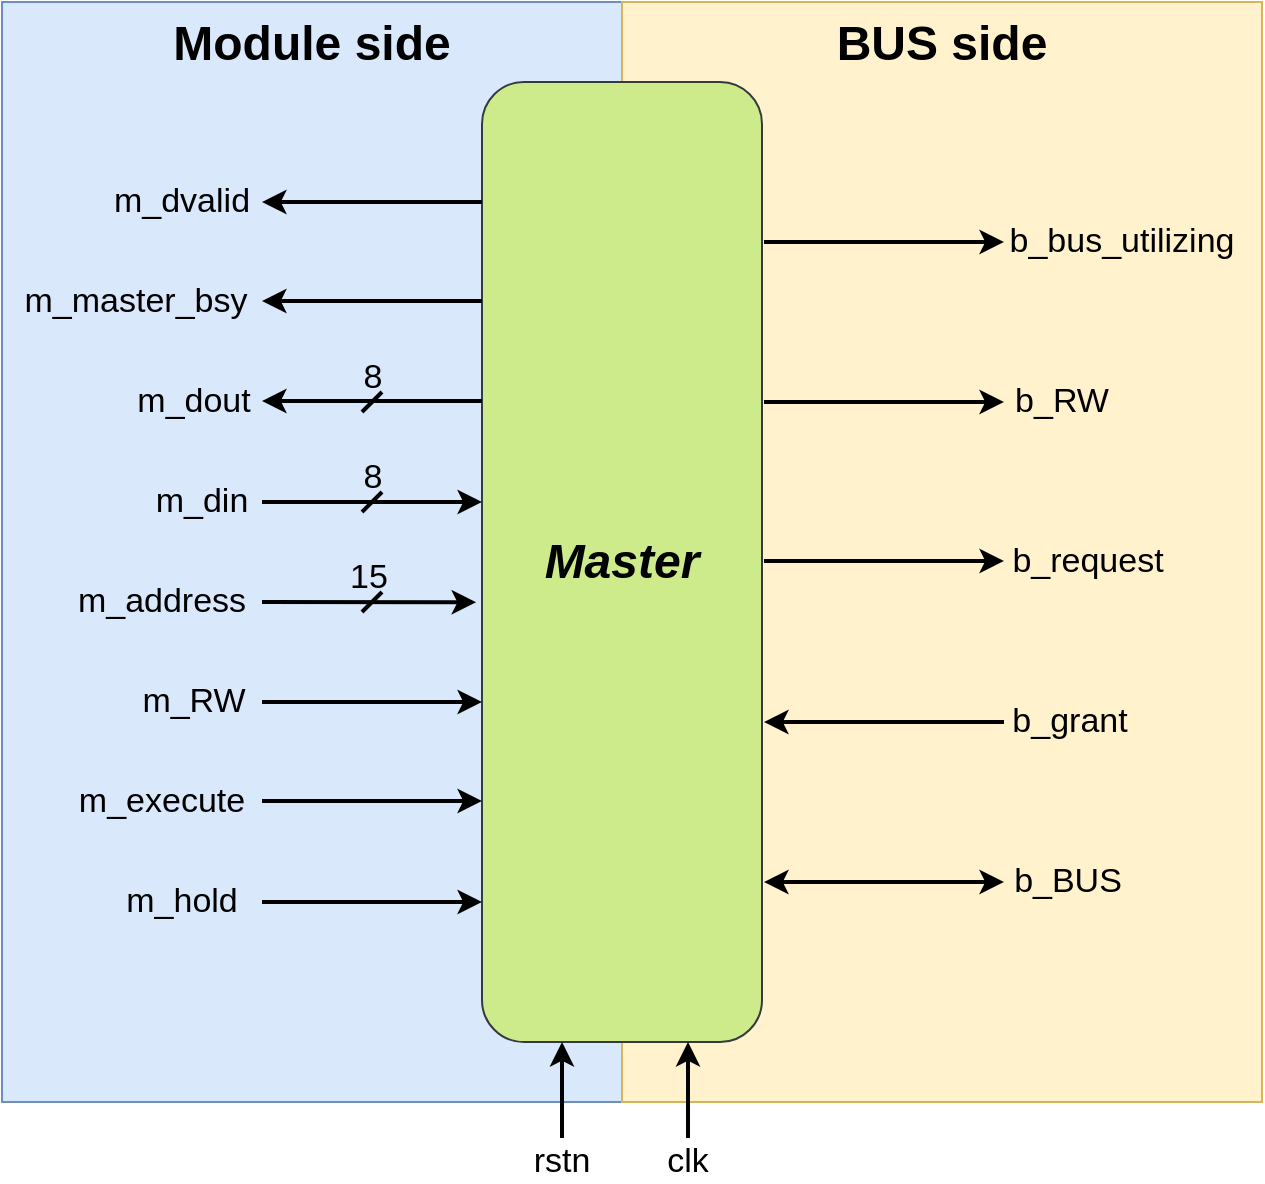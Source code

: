 <mxfile version="10.7.5" type="device"><diagram id="DUZ_QGNipGgyK_dVrh2l" name="Page-1"><mxGraphModel dx="1188" dy="679" grid="1" gridSize="10" guides="1" tooltips="1" connect="1" arrows="1" fold="1" page="1" pageScale="1" pageWidth="827" pageHeight="1169" math="0" shadow="0"><root><mxCell id="0"/><mxCell id="1" parent="0"/><mxCell id="Znl2hB2kprxaH_jdZHyx-37" value="Module side" style="rounded=0;whiteSpace=wrap;html=1;strokeColor=#6c8ebf;fontSize=24;fillColor=#dae8fc;verticalAlign=top;fontStyle=1" vertex="1" parent="1"><mxGeometry x="70" y="160" width="310" height="550" as="geometry"/></mxCell><mxCell id="Znl2hB2kprxaH_jdZHyx-38" value="BUS side" style="rounded=0;whiteSpace=wrap;html=1;strokeColor=#d6b656;fontSize=24;fillColor=#fff2cc;verticalAlign=top;fontStyle=1" vertex="1" parent="1"><mxGeometry x="380" y="160" width="320" height="550" as="geometry"/></mxCell><mxCell id="Znl2hB2kprxaH_jdZHyx-1" value="&lt;i&gt;&lt;b&gt;&lt;font style=&quot;font-size: 24px&quot;&gt;Master&lt;/font&gt;&lt;/b&gt;&lt;/i&gt;" style="rounded=1;whiteSpace=wrap;html=1;fillColor=#cdeb8b;strokeColor=#36393d;" vertex="1" parent="1"><mxGeometry x="310" y="200" width="140" height="480" as="geometry"/></mxCell><mxCell id="Znl2hB2kprxaH_jdZHyx-3" value="" style="endArrow=classic;html=1;exitX=1;exitY=0.5;exitDx=0;exitDy=0;strokeWidth=2;" edge="1" parent="1"><mxGeometry width="50" height="50" relative="1" as="geometry"><mxPoint x="451" y="360" as="sourcePoint"/><mxPoint x="571" y="360" as="targetPoint"/></mxGeometry></mxCell><mxCell id="Znl2hB2kprxaH_jdZHyx-4" value="" style="endArrow=classic;html=1;exitX=1;exitY=0.5;exitDx=0;exitDy=0;strokeWidth=2;" edge="1" parent="1"><mxGeometry width="50" height="50" relative="1" as="geometry"><mxPoint x="451" y="280" as="sourcePoint"/><mxPoint x="571" y="280" as="targetPoint"/></mxGeometry></mxCell><mxCell id="Znl2hB2kprxaH_jdZHyx-5" value="" style="endArrow=classic;html=1;exitX=1;exitY=0.5;exitDx=0;exitDy=0;strokeWidth=2;" edge="1" parent="1"><mxGeometry width="50" height="50" relative="1" as="geometry"><mxPoint x="451" y="439.5" as="sourcePoint"/><mxPoint x="571" y="439.5" as="targetPoint"/></mxGeometry></mxCell><mxCell id="Znl2hB2kprxaH_jdZHyx-6" value="" style="endArrow=classic;html=1;exitX=1;exitY=0.5;exitDx=0;exitDy=0;strokeWidth=2;" edge="1" parent="1"><mxGeometry width="50" height="50" relative="1" as="geometry"><mxPoint x="571" y="520" as="sourcePoint"/><mxPoint x="451" y="520" as="targetPoint"/></mxGeometry></mxCell><mxCell id="Znl2hB2kprxaH_jdZHyx-7" value="" style="endArrow=classic;html=1;exitX=1;exitY=0.5;exitDx=0;exitDy=0;startArrow=classic;startFill=1;strokeWidth=2;" edge="1" parent="1"><mxGeometry width="50" height="50" relative="1" as="geometry"><mxPoint x="571" y="600" as="sourcePoint"/><mxPoint x="451" y="600" as="targetPoint"/></mxGeometry></mxCell><mxCell id="Znl2hB2kprxaH_jdZHyx-9" value="&lt;font style=&quot;font-size: 17px&quot;&gt;15&lt;/font&gt;" style="endArrow=classic;html=1;entryX=-0.021;entryY=0.542;entryDx=0;entryDy=0;strokeWidth=2;entryPerimeter=0;labelBackgroundColor=none;verticalAlign=bottom;" edge="1" parent="1" target="Znl2hB2kprxaH_jdZHyx-1"><mxGeometry width="50" height="50" relative="1" as="geometry"><mxPoint x="200" y="460" as="sourcePoint"/><mxPoint x="220" y="490" as="targetPoint"/></mxGeometry></mxCell><mxCell id="Znl2hB2kprxaH_jdZHyx-10" value="" style="endArrow=classic;html=1;exitX=0;exitY=0.5;exitDx=0;exitDy=0;strokeWidth=2;" edge="1" parent="1"><mxGeometry width="50" height="50" relative="1" as="geometry"><mxPoint x="200" y="510" as="sourcePoint"/><mxPoint x="310" y="510" as="targetPoint"/></mxGeometry></mxCell><mxCell id="Znl2hB2kprxaH_jdZHyx-11" value="" style="endArrow=classic;html=1;exitX=0;exitY=0.5;exitDx=0;exitDy=0;strokeWidth=2;" edge="1" parent="1"><mxGeometry width="50" height="50" relative="1" as="geometry"><mxPoint x="200" y="559.5" as="sourcePoint"/><mxPoint x="310" y="559.5" as="targetPoint"/></mxGeometry></mxCell><mxCell id="Znl2hB2kprxaH_jdZHyx-12" value="" style="endArrow=classic;html=1;exitX=0;exitY=0.5;exitDx=0;exitDy=0;strokeWidth=2;" edge="1" parent="1"><mxGeometry width="50" height="50" relative="1" as="geometry"><mxPoint x="200" y="610" as="sourcePoint"/><mxPoint x="310" y="610" as="targetPoint"/></mxGeometry></mxCell><mxCell id="Znl2hB2kprxaH_jdZHyx-13" value="&lt;span style=&quot;&quot;&gt;&lt;font style=&quot;font-size: 17px&quot;&gt;8&lt;/font&gt;&lt;/span&gt;" style="endArrow=classic;html=1;exitX=0;exitY=0.5;exitDx=0;exitDy=0;strokeWidth=2;verticalAlign=bottom;labelBackgroundColor=none;" edge="1" parent="1"><mxGeometry width="50" height="50" relative="1" as="geometry"><mxPoint x="200" y="410" as="sourcePoint"/><mxPoint x="310" y="410" as="targetPoint"/></mxGeometry></mxCell><mxCell id="Znl2hB2kprxaH_jdZHyx-14" value="&lt;font style=&quot;font-size: 17px&quot;&gt;8&lt;/font&gt;" style="endArrow=classic;html=1;exitX=0;exitY=0.5;exitDx=0;exitDy=0;strokeWidth=2;verticalAlign=bottom;labelBackgroundColor=none;" edge="1" parent="1"><mxGeometry width="50" height="50" relative="1" as="geometry"><mxPoint x="310" y="359.5" as="sourcePoint"/><mxPoint x="200" y="359.5" as="targetPoint"/></mxGeometry></mxCell><mxCell id="Znl2hB2kprxaH_jdZHyx-15" value="" style="endArrow=classic;html=1;exitX=0;exitY=0.5;exitDx=0;exitDy=0;strokeWidth=2;" edge="1" parent="1"><mxGeometry width="50" height="50" relative="1" as="geometry"><mxPoint x="310" y="309.5" as="sourcePoint"/><mxPoint x="200" y="309.5" as="targetPoint"/></mxGeometry></mxCell><mxCell id="Znl2hB2kprxaH_jdZHyx-17" value="" style="endArrow=classic;html=1;entryX=0.365;entryY=1.004;entryDx=0;entryDy=0;entryPerimeter=0;strokeWidth=2;" edge="1" parent="1"><mxGeometry width="50" height="50" relative="1" as="geometry"><mxPoint x="413" y="728" as="sourcePoint"/><mxPoint x="413" y="680" as="targetPoint"/></mxGeometry></mxCell><mxCell id="Znl2hB2kprxaH_jdZHyx-18" value="" style="endArrow=classic;html=1;entryX=0.365;entryY=1.004;entryDx=0;entryDy=0;entryPerimeter=0;strokeWidth=2;" edge="1" parent="1"><mxGeometry width="50" height="50" relative="1" as="geometry"><mxPoint x="350" y="728" as="sourcePoint"/><mxPoint x="350" y="680" as="targetPoint"/></mxGeometry></mxCell><mxCell id="Znl2hB2kprxaH_jdZHyx-19" value="&lt;font style=&quot;font-size: 17px&quot;&gt;rstn&lt;/font&gt;" style="text;html=1;strokeColor=none;fillColor=none;align=center;verticalAlign=middle;whiteSpace=wrap;rounded=0;" vertex="1" parent="1"><mxGeometry x="330" y="730" width="40" height="20" as="geometry"/></mxCell><mxCell id="Znl2hB2kprxaH_jdZHyx-20" value="&lt;font style=&quot;font-size: 17px&quot;&gt;clk&lt;/font&gt;" style="text;html=1;strokeColor=none;fillColor=none;align=center;verticalAlign=middle;whiteSpace=wrap;rounded=0;" vertex="1" parent="1"><mxGeometry x="393" y="730" width="40" height="20" as="geometry"/></mxCell><mxCell id="Znl2hB2kprxaH_jdZHyx-21" value="m_execute" style="text;html=1;strokeColor=none;fillColor=none;align=center;verticalAlign=middle;whiteSpace=wrap;rounded=0;fontSize=17;" vertex="1" parent="1"><mxGeometry x="130" y="550" width="40" height="20" as="geometry"/></mxCell><mxCell id="Znl2hB2kprxaH_jdZHyx-22" value="b_bus_utilizing" style="text;html=1;strokeColor=none;fillColor=none;align=center;verticalAlign=middle;whiteSpace=wrap;rounded=0;fontSize=17;" vertex="1" parent="1"><mxGeometry x="610" y="270" width="40" height="20" as="geometry"/></mxCell><mxCell id="Znl2hB2kprxaH_jdZHyx-24" value="&lt;font style=&quot;font-size: 17px&quot;&gt;b_BUS&lt;/font&gt;" style="text;html=1;strokeColor=none;fillColor=none;align=center;verticalAlign=middle;whiteSpace=wrap;rounded=0;" vertex="1" parent="1"><mxGeometry x="583" y="590" width="40" height="20" as="geometry"/></mxCell><mxCell id="Znl2hB2kprxaH_jdZHyx-25" value="m_hold" style="text;html=1;strokeColor=none;fillColor=none;align=center;verticalAlign=middle;whiteSpace=wrap;rounded=0;fontSize=17;" vertex="1" parent="1"><mxGeometry x="140" y="600" width="40" height="20" as="geometry"/></mxCell><mxCell id="Znl2hB2kprxaH_jdZHyx-26" value="b_request" style="text;html=1;strokeColor=none;fillColor=none;align=center;verticalAlign=middle;whiteSpace=wrap;rounded=0;fontSize=17;" vertex="1" parent="1"><mxGeometry x="593" y="430" width="40" height="20" as="geometry"/></mxCell><mxCell id="Znl2hB2kprxaH_jdZHyx-27" value="b_RW" style="text;html=1;strokeColor=none;fillColor=none;align=center;verticalAlign=middle;whiteSpace=wrap;rounded=0;fontSize=17;" vertex="1" parent="1"><mxGeometry x="580" y="350" width="40" height="20" as="geometry"/></mxCell><mxCell id="Znl2hB2kprxaH_jdZHyx-28" value="&lt;font style=&quot;font-size: 17px&quot;&gt;b_grant&lt;/font&gt;" style="text;html=1;strokeColor=none;fillColor=none;align=center;verticalAlign=middle;whiteSpace=wrap;rounded=0;" vertex="1" parent="1"><mxGeometry x="584" y="510" width="40" height="20" as="geometry"/></mxCell><mxCell id="Znl2hB2kprxaH_jdZHyx-29" value="m_RW" style="text;html=1;strokeColor=none;fillColor=none;align=center;verticalAlign=middle;whiteSpace=wrap;rounded=0;fontSize=17;" vertex="1" parent="1"><mxGeometry x="146" y="500" width="40" height="20" as="geometry"/></mxCell><mxCell id="Znl2hB2kprxaH_jdZHyx-30" value="m_dout" style="text;html=1;strokeColor=none;fillColor=none;align=center;verticalAlign=middle;whiteSpace=wrap;rounded=0;fontSize=17;" vertex="1" parent="1"><mxGeometry x="146" y="350" width="40" height="20" as="geometry"/></mxCell><mxCell id="Znl2hB2kprxaH_jdZHyx-31" value="m_din" style="text;html=1;strokeColor=none;fillColor=none;align=center;verticalAlign=middle;whiteSpace=wrap;rounded=0;fontSize=17;" vertex="1" parent="1"><mxGeometry x="150" y="400" width="40" height="20" as="geometry"/></mxCell><mxCell id="Znl2hB2kprxaH_jdZHyx-32" value="m_address" style="text;html=1;strokeColor=none;fillColor=none;align=center;verticalAlign=middle;whiteSpace=wrap;rounded=0;fontSize=17;" vertex="1" parent="1"><mxGeometry x="130" y="450" width="40" height="20" as="geometry"/></mxCell><mxCell id="Znl2hB2kprxaH_jdZHyx-33" value="m_dvalid" style="text;html=1;strokeColor=none;fillColor=none;align=center;verticalAlign=middle;whiteSpace=wrap;rounded=0;fontSize=17;" vertex="1" parent="1"><mxGeometry x="140" y="250" width="40" height="20" as="geometry"/></mxCell><mxCell id="Znl2hB2kprxaH_jdZHyx-34" value="m_master_bsy" style="text;html=1;strokeColor=none;fillColor=none;align=center;verticalAlign=middle;whiteSpace=wrap;rounded=0;fontSize=17;" vertex="1" parent="1"><mxGeometry x="117" y="300" width="40" height="20" as="geometry"/></mxCell><mxCell id="Znl2hB2kprxaH_jdZHyx-35" value="" style="endArrow=classic;html=1;exitX=0;exitY=0.5;exitDx=0;exitDy=0;strokeWidth=2;" edge="1" parent="1"><mxGeometry width="50" height="50" relative="1" as="geometry"><mxPoint x="310" y="260" as="sourcePoint"/><mxPoint x="200" y="260" as="targetPoint"/></mxGeometry></mxCell><mxCell id="Znl2hB2kprxaH_jdZHyx-39" value="" style="endArrow=none;html=1;labelBackgroundColor=none;strokeWidth=2;fontSize=24;" edge="1" parent="1"><mxGeometry width="50" height="50" relative="1" as="geometry"><mxPoint x="250" y="365" as="sourcePoint"/><mxPoint x="260" y="355" as="targetPoint"/></mxGeometry></mxCell><mxCell id="Znl2hB2kprxaH_jdZHyx-40" value="" style="endArrow=none;html=1;labelBackgroundColor=none;strokeWidth=2;fontSize=24;" edge="1" parent="1"><mxGeometry width="50" height="50" relative="1" as="geometry"><mxPoint x="250" y="465" as="sourcePoint"/><mxPoint x="260" y="455" as="targetPoint"/></mxGeometry></mxCell><mxCell id="Znl2hB2kprxaH_jdZHyx-41" value="" style="endArrow=none;html=1;labelBackgroundColor=none;strokeWidth=2;fontSize=24;" edge="1" parent="1"><mxGeometry width="50" height="50" relative="1" as="geometry"><mxPoint x="250" y="415" as="sourcePoint"/><mxPoint x="260" y="405" as="targetPoint"/></mxGeometry></mxCell></root></mxGraphModel></diagram></mxfile>